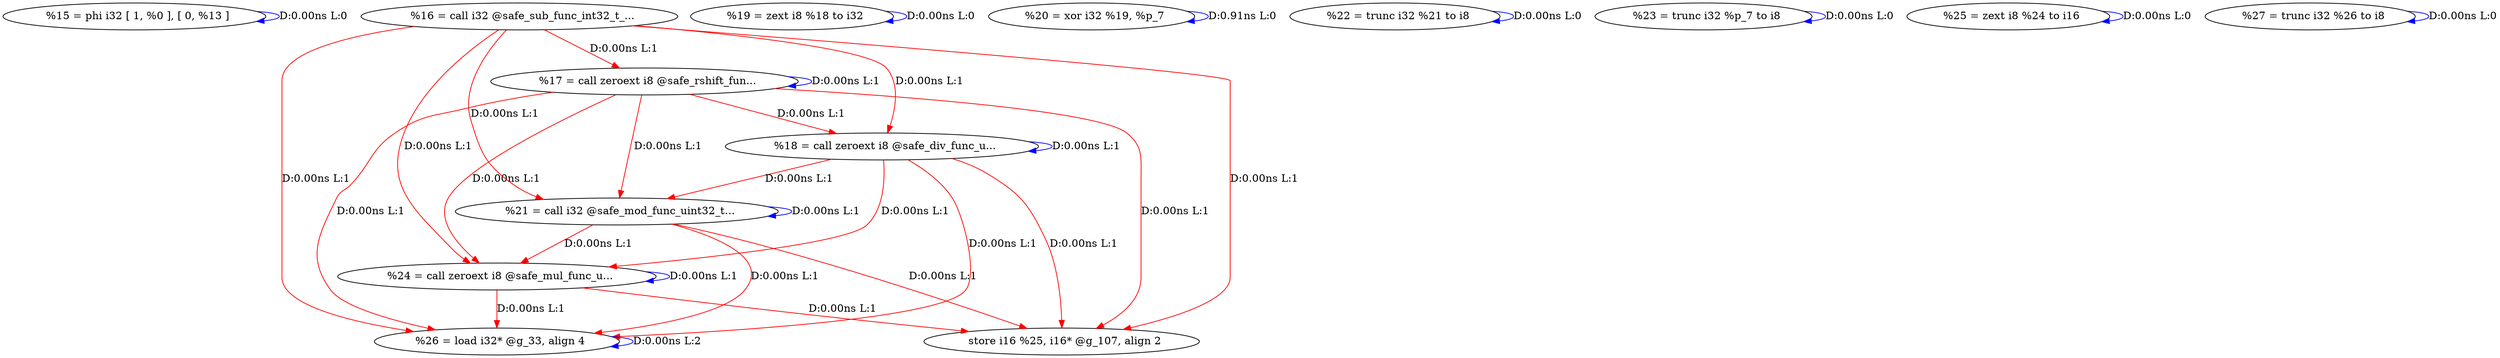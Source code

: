 digraph {
Node0x2d79d40[label="  %15 = phi i32 [ 1, %0 ], [ 0, %13 ]"];
Node0x2d79d40 -> Node0x2d79d40[label="D:0.00ns L:0",color=blue];
Node0x2d79f00[label="  %17 = call zeroext i8 @safe_rshift_fun..."];
Node0x2d79e20[label="  %16 = call i32 @safe_sub_func_int32_t_..."];
Node0x2d79e20 -> Node0x2d79f00[label="D:0.00ns L:1",color=red];
Node0x2d79fe0[label="  %18 = call zeroext i8 @safe_div_func_u..."];
Node0x2d79e20 -> Node0x2d79fe0[label="D:0.00ns L:1",color=red];
Node0x2d7a280[label="  %21 = call i32 @safe_mod_func_uint32_t..."];
Node0x2d79e20 -> Node0x2d7a280[label="D:0.00ns L:1",color=red];
Node0x2d7a520[label="  %24 = call zeroext i8 @safe_mul_func_u..."];
Node0x2d79e20 -> Node0x2d7a520[label="D:0.00ns L:1",color=red];
Node0x2d7a6e0[label="  store i16 %25, i16* @g_107, align 2"];
Node0x2d79e20 -> Node0x2d7a6e0[label="D:0.00ns L:1",color=red];
Node0x2d7a7c0[label="  %26 = load i32* @g_33, align 4"];
Node0x2d79e20 -> Node0x2d7a7c0[label="D:0.00ns L:1",color=red];
Node0x2d79f00 -> Node0x2d79f00[label="D:0.00ns L:1",color=blue];
Node0x2d79f00 -> Node0x2d79fe0[label="D:0.00ns L:1",color=red];
Node0x2d79f00 -> Node0x2d7a280[label="D:0.00ns L:1",color=red];
Node0x2d79f00 -> Node0x2d7a520[label="D:0.00ns L:1",color=red];
Node0x2d79f00 -> Node0x2d7a6e0[label="D:0.00ns L:1",color=red];
Node0x2d79f00 -> Node0x2d7a7c0[label="D:0.00ns L:1",color=red];
Node0x2d79fe0 -> Node0x2d79fe0[label="D:0.00ns L:1",color=blue];
Node0x2d79fe0 -> Node0x2d7a280[label="D:0.00ns L:1",color=red];
Node0x2d79fe0 -> Node0x2d7a520[label="D:0.00ns L:1",color=red];
Node0x2d79fe0 -> Node0x2d7a6e0[label="D:0.00ns L:1",color=red];
Node0x2d79fe0 -> Node0x2d7a7c0[label="D:0.00ns L:1",color=red];
Node0x2d7a0c0[label="  %19 = zext i8 %18 to i32"];
Node0x2d7a0c0 -> Node0x2d7a0c0[label="D:0.00ns L:0",color=blue];
Node0x2d7a1a0[label="  %20 = xor i32 %19, %p_7"];
Node0x2d7a1a0 -> Node0x2d7a1a0[label="D:0.91ns L:0",color=blue];
Node0x2d7a280 -> Node0x2d7a280[label="D:0.00ns L:1",color=blue];
Node0x2d7a280 -> Node0x2d7a520[label="D:0.00ns L:1",color=red];
Node0x2d7a280 -> Node0x2d7a6e0[label="D:0.00ns L:1",color=red];
Node0x2d7a280 -> Node0x2d7a7c0[label="D:0.00ns L:1",color=red];
Node0x2d7a360[label="  %22 = trunc i32 %21 to i8"];
Node0x2d7a360 -> Node0x2d7a360[label="D:0.00ns L:0",color=blue];
Node0x2d7a440[label="  %23 = trunc i32 %p_7 to i8"];
Node0x2d7a440 -> Node0x2d7a440[label="D:0.00ns L:0",color=blue];
Node0x2d7a520 -> Node0x2d7a520[label="D:0.00ns L:1",color=blue];
Node0x2d7a520 -> Node0x2d7a6e0[label="D:0.00ns L:1",color=red];
Node0x2d7a520 -> Node0x2d7a7c0[label="D:0.00ns L:1",color=red];
Node0x2d7a600[label="  %25 = zext i8 %24 to i16"];
Node0x2d7a600 -> Node0x2d7a600[label="D:0.00ns L:0",color=blue];
Node0x2d7a7c0 -> Node0x2d7a7c0[label="D:0.00ns L:2",color=blue];
Node0x2d7a8a0[label="  %27 = trunc i32 %26 to i8"];
Node0x2d7a8a0 -> Node0x2d7a8a0[label="D:0.00ns L:0",color=blue];
}
